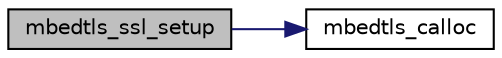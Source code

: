 digraph "mbedtls_ssl_setup"
{
 // LATEX_PDF_SIZE
  edge [fontname="Helvetica",fontsize="10",labelfontname="Helvetica",labelfontsize="10"];
  node [fontname="Helvetica",fontsize="10",shape=record];
  rankdir="LR";
  Node1 [label="mbedtls_ssl_setup",height=0.2,width=0.4,color="black", fillcolor="grey75", style="filled", fontcolor="black",tooltip="Set up an SSL context for use."];
  Node1 -> Node2 [color="midnightblue",fontsize="10",style="solid",fontname="Helvetica"];
  Node2 [label="mbedtls_calloc",height=0.2,width=0.4,color="black", fillcolor="white", style="filled",URL="$dc/d3f/platform_8c.html#a065dcb25fe2c4492a910bec761400ebe",tooltip=" "];
}
